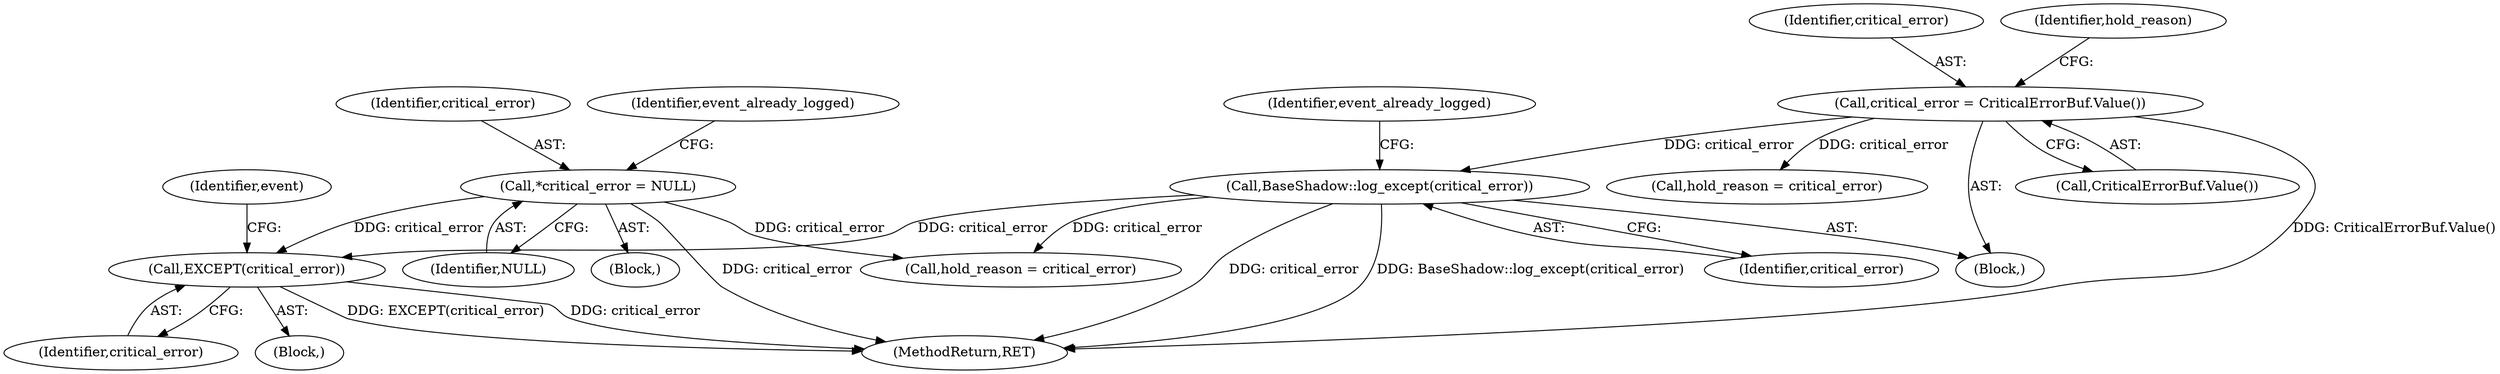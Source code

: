 digraph "0_htcondor_5e5571d1a431eb3c61977b6dd6ec90186ef79867_6@pointer" {
"1000274" [label="(Call,EXCEPT(critical_error))"];
"1000224" [label="(Call,BaseShadow::log_except(critical_error))"];
"1000214" [label="(Call,critical_error = CriticalErrorBuf.Value())"];
"1000113" [label="(Call,*critical_error = NULL)"];
"1000214" [label="(Call,critical_error = CriticalErrorBuf.Value())"];
"1000216" [label="(Call,CriticalErrorBuf.Value())"];
"1000113" [label="(Call,*critical_error = NULL)"];
"1000215" [label="(Identifier,critical_error)"];
"1000119" [label="(Identifier,event_already_logged)"];
"1000115" [label="(Identifier,NULL)"];
"1000225" [label="(Identifier,critical_error)"];
"1000275" [label="(Identifier,critical_error)"];
"1000274" [label="(Call,EXCEPT(critical_error))"];
"1000224" [label="(Call,BaseShadow::log_except(critical_error))"];
"1000280" [label="(MethodReturn,RET)"];
"1000268" [label="(Block,)"];
"1000209" [label="(Block,)"];
"1000219" [label="(Identifier,hold_reason)"];
"1000221" [label="(Call,hold_reason = critical_error)"];
"1000252" [label="(Call,hold_reason = critical_error)"];
"1000102" [label="(Block,)"];
"1000277" [label="(Identifier,event)"];
"1000227" [label="(Identifier,event_already_logged)"];
"1000114" [label="(Identifier,critical_error)"];
"1000274" -> "1000268"  [label="AST: "];
"1000274" -> "1000275"  [label="CFG: "];
"1000275" -> "1000274"  [label="AST: "];
"1000277" -> "1000274"  [label="CFG: "];
"1000274" -> "1000280"  [label="DDG: critical_error"];
"1000274" -> "1000280"  [label="DDG: EXCEPT(critical_error)"];
"1000224" -> "1000274"  [label="DDG: critical_error"];
"1000113" -> "1000274"  [label="DDG: critical_error"];
"1000224" -> "1000209"  [label="AST: "];
"1000224" -> "1000225"  [label="CFG: "];
"1000225" -> "1000224"  [label="AST: "];
"1000227" -> "1000224"  [label="CFG: "];
"1000224" -> "1000280"  [label="DDG: critical_error"];
"1000224" -> "1000280"  [label="DDG: BaseShadow::log_except(critical_error)"];
"1000214" -> "1000224"  [label="DDG: critical_error"];
"1000224" -> "1000252"  [label="DDG: critical_error"];
"1000214" -> "1000209"  [label="AST: "];
"1000214" -> "1000216"  [label="CFG: "];
"1000215" -> "1000214"  [label="AST: "];
"1000216" -> "1000214"  [label="AST: "];
"1000219" -> "1000214"  [label="CFG: "];
"1000214" -> "1000280"  [label="DDG: CriticalErrorBuf.Value()"];
"1000214" -> "1000221"  [label="DDG: critical_error"];
"1000113" -> "1000102"  [label="AST: "];
"1000113" -> "1000115"  [label="CFG: "];
"1000114" -> "1000113"  [label="AST: "];
"1000115" -> "1000113"  [label="AST: "];
"1000119" -> "1000113"  [label="CFG: "];
"1000113" -> "1000280"  [label="DDG: critical_error"];
"1000113" -> "1000252"  [label="DDG: critical_error"];
}
